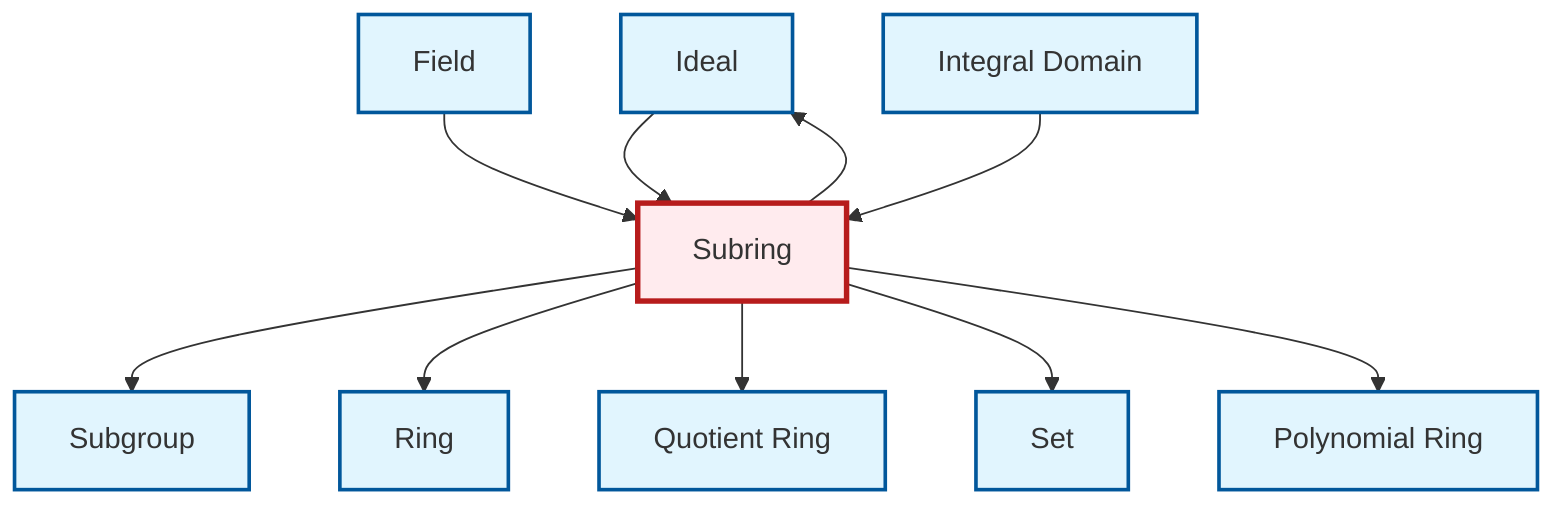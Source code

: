graph TD
    classDef definition fill:#e1f5fe,stroke:#01579b,stroke-width:2px
    classDef theorem fill:#f3e5f5,stroke:#4a148c,stroke-width:2px
    classDef axiom fill:#fff3e0,stroke:#e65100,stroke-width:2px
    classDef example fill:#e8f5e9,stroke:#1b5e20,stroke-width:2px
    classDef current fill:#ffebee,stroke:#b71c1c,stroke-width:3px
    def-ideal["Ideal"]:::definition
    def-field["Field"]:::definition
    def-quotient-ring["Quotient Ring"]:::definition
    def-set["Set"]:::definition
    def-polynomial-ring["Polynomial Ring"]:::definition
    def-integral-domain["Integral Domain"]:::definition
    def-subring["Subring"]:::definition
    def-ring["Ring"]:::definition
    def-subgroup["Subgroup"]:::definition
    def-ideal --> def-subring
    def-subring --> def-ideal
    def-subring --> def-subgroup
    def-subring --> def-ring
    def-subring --> def-quotient-ring
    def-subring --> def-set
    def-field --> def-subring
    def-subring --> def-polynomial-ring
    def-integral-domain --> def-subring
    class def-subring current